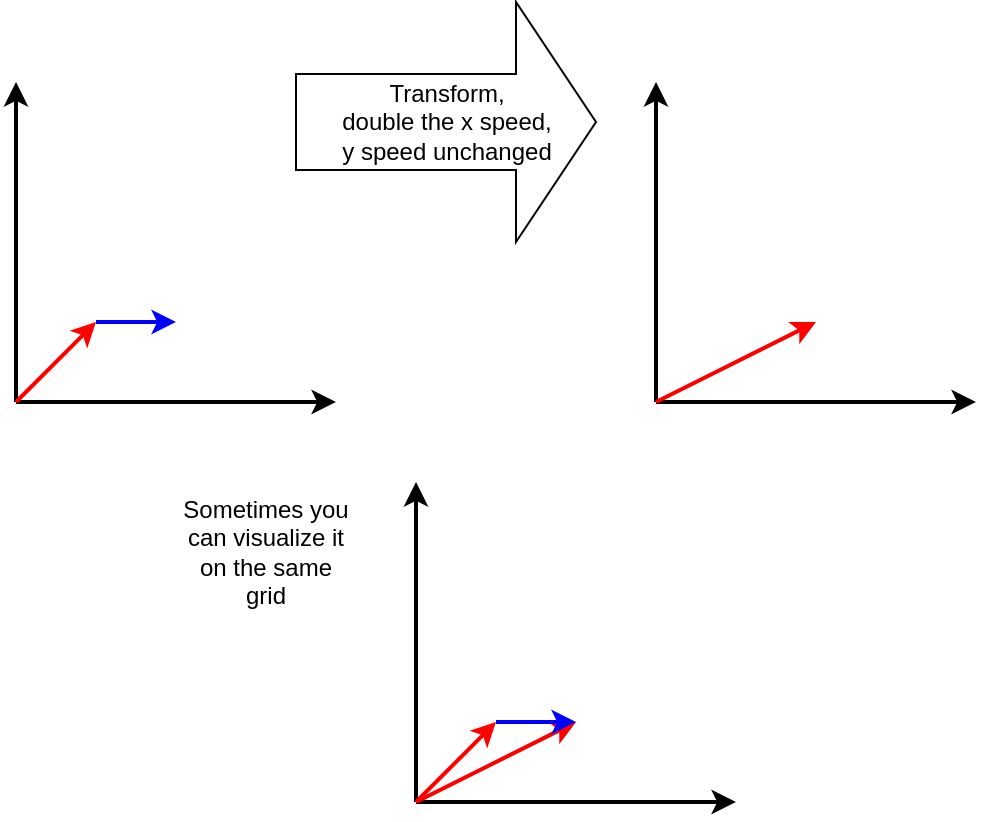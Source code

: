 <mxfile version="15.9.4" type="device"><diagram id="wiXoykCVBVH7DhEmHfy-" name="Page-1"><mxGraphModel dx="720" dy="460" grid="1" gridSize="10" guides="1" tooltips="1" connect="1" arrows="1" fold="1" page="1" pageScale="1" pageWidth="850" pageHeight="1100" math="0" shadow="0"><root><mxCell id="0"/><mxCell id="1" parent="0"/><mxCell id="sJL_hHWcDdHapQef15UV-1" value="" style="endArrow=classic;html=1;rounded=0;strokeWidth=2;" edge="1" parent="1"><mxGeometry width="50" height="50" relative="1" as="geometry"><mxPoint x="120" y="280" as="sourcePoint"/><mxPoint x="120" y="120" as="targetPoint"/></mxGeometry></mxCell><mxCell id="sJL_hHWcDdHapQef15UV-2" value="" style="endArrow=classic;html=1;rounded=0;strokeWidth=2;" edge="1" parent="1"><mxGeometry width="50" height="50" relative="1" as="geometry"><mxPoint x="120" y="280" as="sourcePoint"/><mxPoint x="280" y="280" as="targetPoint"/></mxGeometry></mxCell><mxCell id="sJL_hHWcDdHapQef15UV-5" value="" style="endArrow=classic;html=1;rounded=0;strokeWidth=2;" edge="1" parent="1"><mxGeometry width="50" height="50" relative="1" as="geometry"><mxPoint x="440" y="280" as="sourcePoint"/><mxPoint x="440" y="120" as="targetPoint"/></mxGeometry></mxCell><mxCell id="sJL_hHWcDdHapQef15UV-6" value="" style="endArrow=classic;html=1;rounded=0;strokeWidth=2;" edge="1" parent="1"><mxGeometry width="50" height="50" relative="1" as="geometry"><mxPoint x="440" y="280" as="sourcePoint"/><mxPoint x="600" y="280" as="targetPoint"/></mxGeometry></mxCell><mxCell id="sJL_hHWcDdHapQef15UV-7" value="" style="endArrow=classic;html=1;rounded=0;strokeWidth=2;strokeColor=#FF0000;" edge="1" parent="1"><mxGeometry width="50" height="50" relative="1" as="geometry"><mxPoint x="120" y="280" as="sourcePoint"/><mxPoint x="160" y="240" as="targetPoint"/></mxGeometry></mxCell><mxCell id="sJL_hHWcDdHapQef15UV-8" value="" style="endArrow=classic;html=1;rounded=0;strokeWidth=2;strokeColor=#FF0000;" edge="1" parent="1"><mxGeometry width="50" height="50" relative="1" as="geometry"><mxPoint x="440" y="280" as="sourcePoint"/><mxPoint x="520" y="240" as="targetPoint"/></mxGeometry></mxCell><mxCell id="sJL_hHWcDdHapQef15UV-9" value="" style="endArrow=classic;html=1;rounded=0;strokeWidth=2;" edge="1" parent="1"><mxGeometry width="50" height="50" relative="1" as="geometry"><mxPoint x="320" y="480" as="sourcePoint"/><mxPoint x="320" y="320" as="targetPoint"/></mxGeometry></mxCell><mxCell id="sJL_hHWcDdHapQef15UV-10" value="" style="endArrow=classic;html=1;rounded=0;strokeWidth=2;" edge="1" parent="1"><mxGeometry width="50" height="50" relative="1" as="geometry"><mxPoint x="320" y="480" as="sourcePoint"/><mxPoint x="480" y="480" as="targetPoint"/></mxGeometry></mxCell><mxCell id="sJL_hHWcDdHapQef15UV-11" value="" style="endArrow=classic;html=1;rounded=0;strokeWidth=2;strokeColor=#FF0000;" edge="1" parent="1"><mxGeometry width="50" height="50" relative="1" as="geometry"><mxPoint x="320" y="480" as="sourcePoint"/><mxPoint x="360" y="440" as="targetPoint"/></mxGeometry></mxCell><mxCell id="sJL_hHWcDdHapQef15UV-12" value="" style="endArrow=classic;html=1;rounded=0;strokeWidth=2;strokeColor=#FF0000;" edge="1" parent="1"><mxGeometry width="50" height="50" relative="1" as="geometry"><mxPoint x="320" y="480" as="sourcePoint"/><mxPoint x="400" y="440" as="targetPoint"/></mxGeometry></mxCell><mxCell id="sJL_hHWcDdHapQef15UV-13" value="&lt;div&gt;Transform,&lt;/div&gt;&lt;div&gt;double the x speed, &lt;br&gt;&lt;/div&gt;&lt;div&gt;y speed unchanged&lt;br&gt;&lt;/div&gt;" style="html=1;shadow=0;dashed=0;align=center;verticalAlign=middle;shape=mxgraph.arrows2.arrow;dy=0.6;dx=40;notch=0;" vertex="1" parent="1"><mxGeometry x="260" y="80" width="150" height="120" as="geometry"/></mxCell><mxCell id="sJL_hHWcDdHapQef15UV-14" value="Sometimes you can visualize it on the same grid" style="text;html=1;strokeColor=none;fillColor=none;align=center;verticalAlign=middle;whiteSpace=wrap;rounded=0;" vertex="1" parent="1"><mxGeometry x="200" y="320" width="90" height="70" as="geometry"/></mxCell><mxCell id="sJL_hHWcDdHapQef15UV-15" value="" style="endArrow=classic;html=1;rounded=0;strokeColor=#0000FF;strokeWidth=2;" edge="1" parent="1"><mxGeometry width="50" height="50" relative="1" as="geometry"><mxPoint x="160" y="240" as="sourcePoint"/><mxPoint x="200" y="240" as="targetPoint"/></mxGeometry></mxCell><mxCell id="sJL_hHWcDdHapQef15UV-17" value="" style="endArrow=classic;html=1;rounded=0;strokeColor=#0000FF;strokeWidth=2;" edge="1" parent="1"><mxGeometry width="50" height="50" relative="1" as="geometry"><mxPoint x="360" y="440" as="sourcePoint"/><mxPoint x="400" y="440" as="targetPoint"/></mxGeometry></mxCell></root></mxGraphModel></diagram></mxfile>